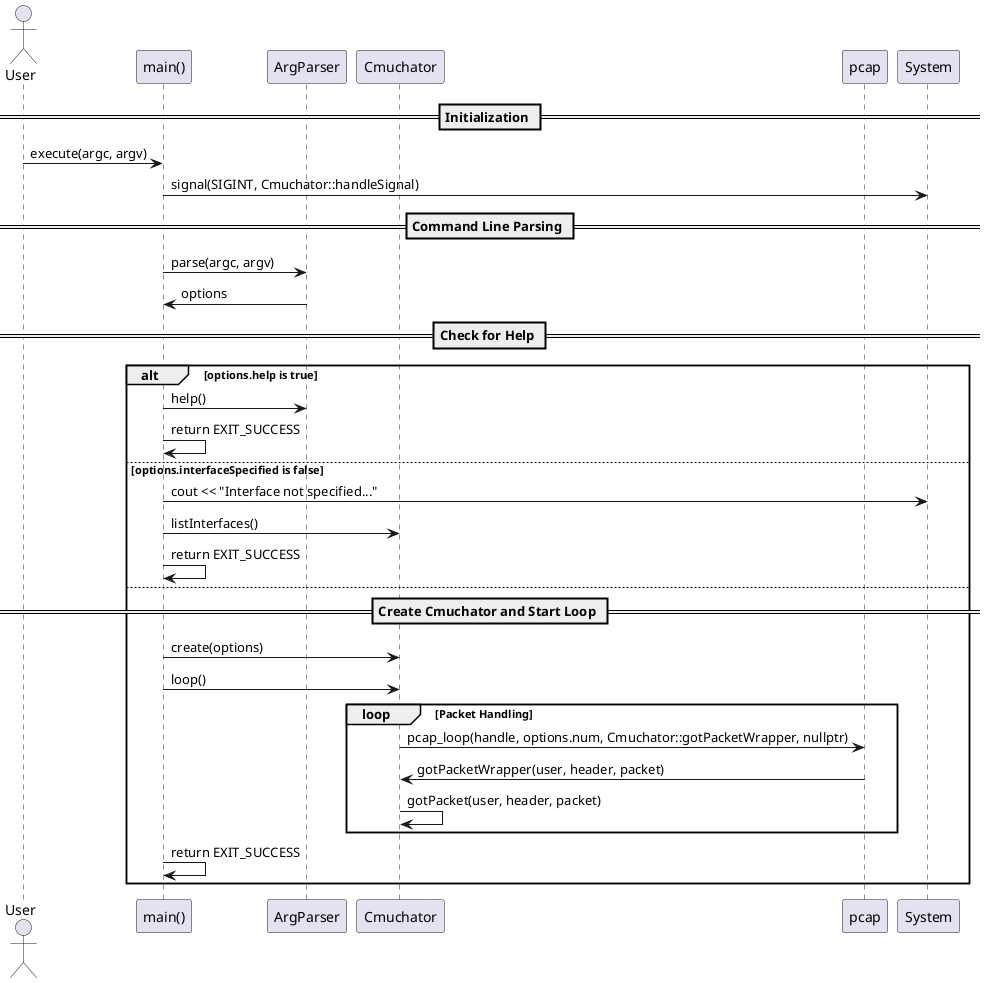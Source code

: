 @startuml sequence-diagram

actor User
participant "main()" as Main
participant "ArgParser" as ArgParser
participant "Cmuchator" as Cmuchator
participant "pcap" as Pcap
participant "System" as System

== Initialization ==
User -> Main : execute(argc, argv)
Main -> System : signal(SIGINT, Cmuchator::handleSignal)

== Command Line Parsing ==
Main -> ArgParser : parse(argc, argv)
ArgParser -> Main : options

== Check for Help ==
alt options.help is true
    Main -> ArgParser : help()
    Main -> Main : return EXIT_SUCCESS
else options.interfaceSpecified is false
    Main -> System : cout << "Interface not specified..."
    Main -> Cmuchator : listInterfaces()
    Main -> Main : return EXIT_SUCCESS
else
    == Create Cmuchator and Start Loop ==
    Main -> Cmuchator : create(options)
    Main -> Cmuchator : loop()
    loop Packet Handling
        Cmuchator -> Pcap : pcap_loop(handle, options.num, Cmuchator::gotPacketWrapper, nullptr)
        Pcap -> Cmuchator : gotPacketWrapper(user, header, packet)
        Cmuchator -> Cmuchator : gotPacket(user, header, packet)
    end
    Main -> Main : return EXIT_SUCCESS
end

@enduml
